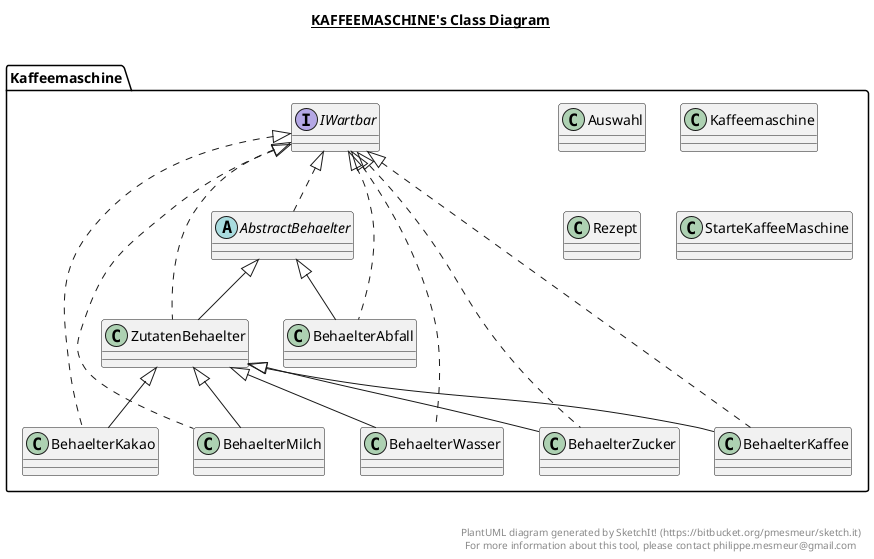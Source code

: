 @startuml

title __KAFFEEMASCHINE's Class Diagram__\n

  namespace Kaffeemaschine {
    class Kaffeemaschine.Auswahl {
    }
  }
  

  namespace Kaffeemaschine {
    abstract class Kaffeemaschine.AbstractBehaelter {
    }
  }
  

  namespace Kaffeemaschine {
    class Kaffeemaschine.BehaelterAbfall {
    }
  }
  

  namespace Kaffeemaschine {
    class Kaffeemaschine.BehaelterKaffee {
    }
  }
  

  namespace Kaffeemaschine {
    class Kaffeemaschine.BehaelterKakao {
    }
  }
  

  namespace Kaffeemaschine {
    class Kaffeemaschine.BehaelterMilch {
    }
  }
  

  namespace Kaffeemaschine {
    class Kaffeemaschine.BehaelterWasser {
    }
  }
  

  namespace Kaffeemaschine {
    class Kaffeemaschine.BehaelterZucker {
    }
  }
  

  namespace Kaffeemaschine {
    class Kaffeemaschine.Kaffeemaschine {
    }
  }
  

  namespace Kaffeemaschine {
    class Kaffeemaschine.Rezept {
    }
  }
  

  namespace Kaffeemaschine {
    class Kaffeemaschine.StarteKaffeeMaschine {
    }
  }
  

  namespace Kaffeemaschine {
    interface Kaffeemaschine.IWartbar {
    }
  }
  

  namespace Kaffeemaschine {
    class Kaffeemaschine.ZutatenBehaelter {
    }
  }
  

  Kaffeemaschine.AbstractBehaelter .up.|> Kaffeemaschine.IWartbar
  Kaffeemaschine.BehaelterAbfall .up.|> Kaffeemaschine.IWartbar
  Kaffeemaschine.BehaelterAbfall -up-|> Kaffeemaschine.AbstractBehaelter
  Kaffeemaschine.BehaelterKaffee .up.|> Kaffeemaschine.IWartbar
  Kaffeemaschine.BehaelterKaffee -up-|> Kaffeemaschine.ZutatenBehaelter
  Kaffeemaschine.BehaelterKakao .up.|> Kaffeemaschine.IWartbar
  Kaffeemaschine.BehaelterKakao -up-|> Kaffeemaschine.ZutatenBehaelter
  Kaffeemaschine.BehaelterMilch .up.|> Kaffeemaschine.IWartbar
  Kaffeemaschine.BehaelterMilch -up-|> Kaffeemaschine.ZutatenBehaelter
  Kaffeemaschine.BehaelterWasser .up.|> Kaffeemaschine.IWartbar
  Kaffeemaschine.BehaelterWasser -up-|> Kaffeemaschine.ZutatenBehaelter
  Kaffeemaschine.BehaelterZucker .up.|> Kaffeemaschine.IWartbar
  Kaffeemaschine.BehaelterZucker -up-|> Kaffeemaschine.ZutatenBehaelter
  Kaffeemaschine.ZutatenBehaelter .up.|> Kaffeemaschine.IWartbar
  Kaffeemaschine.ZutatenBehaelter -up-|> Kaffeemaschine.AbstractBehaelter


right footer


PlantUML diagram generated by SketchIt! (https://bitbucket.org/pmesmeur/sketch.it)
For more information about this tool, please contact philippe.mesmeur@gmail.com
endfooter

@enduml
